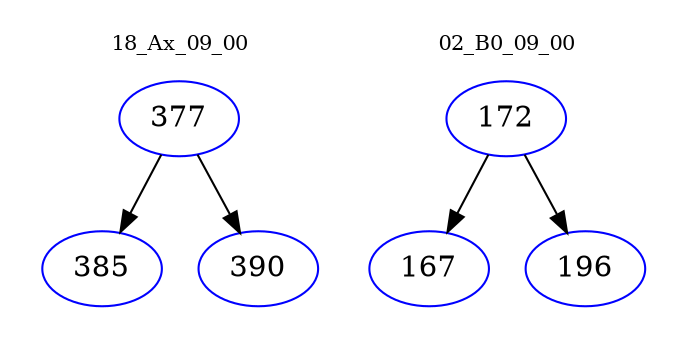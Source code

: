 digraph{
subgraph cluster_0 {
color = white
label = "18_Ax_09_00";
fontsize=10;
T0_377 [label="377", color="blue"]
T0_377 -> T0_385 [color="black"]
T0_385 [label="385", color="blue"]
T0_377 -> T0_390 [color="black"]
T0_390 [label="390", color="blue"]
}
subgraph cluster_1 {
color = white
label = "02_B0_09_00";
fontsize=10;
T1_172 [label="172", color="blue"]
T1_172 -> T1_167 [color="black"]
T1_167 [label="167", color="blue"]
T1_172 -> T1_196 [color="black"]
T1_196 [label="196", color="blue"]
}
}
